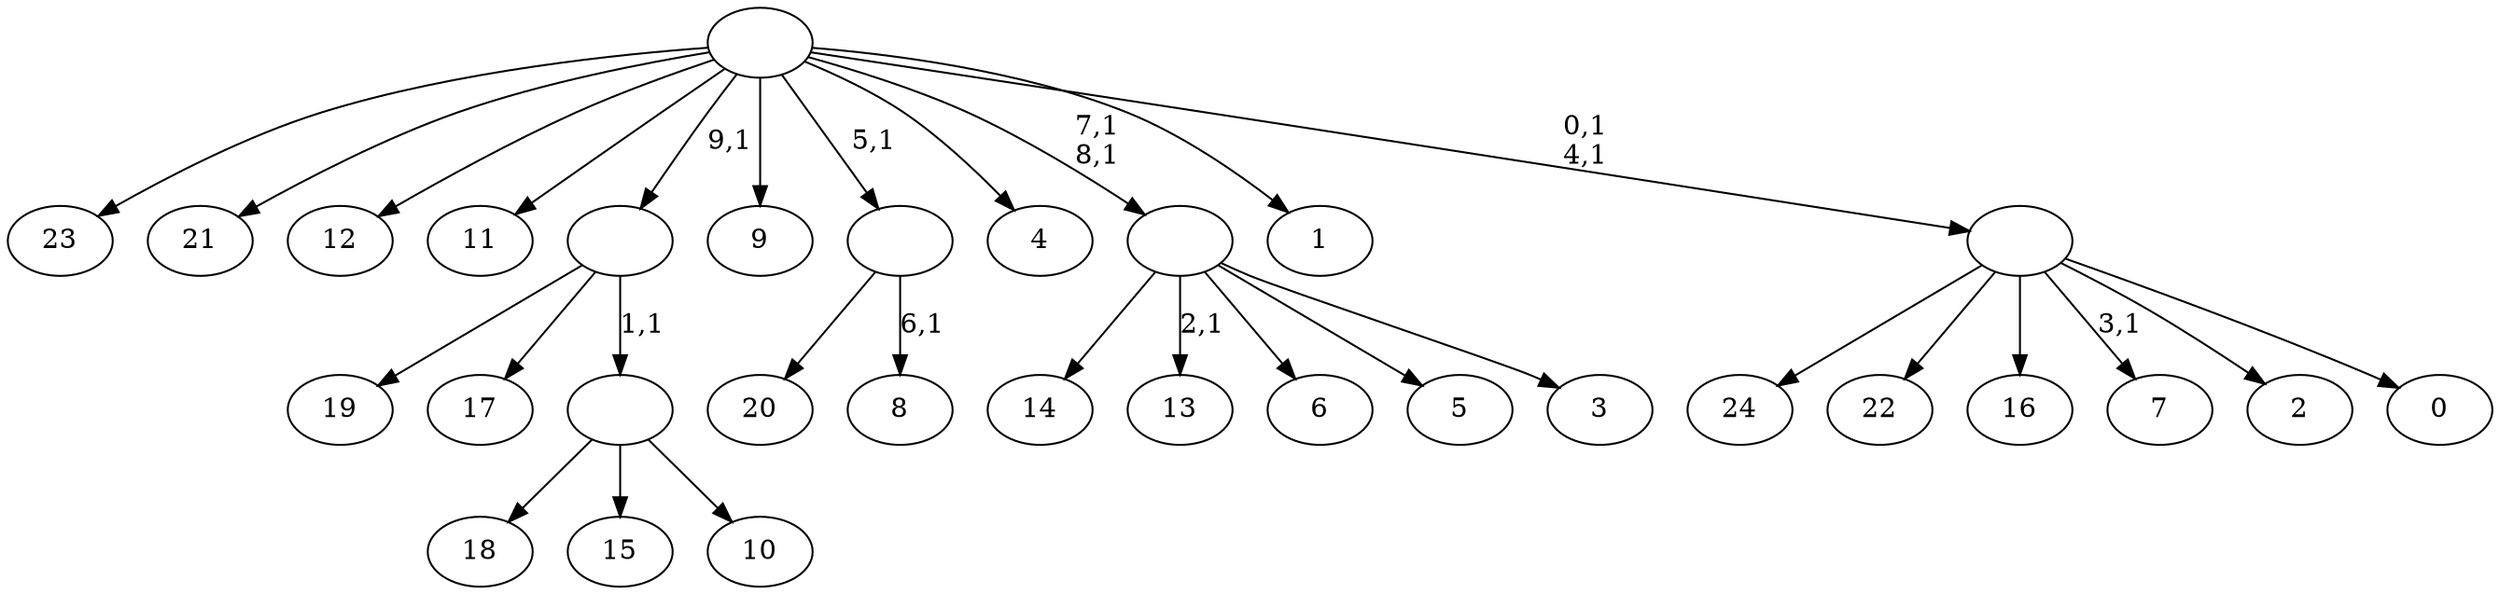 digraph T {
	35 [label="24"]
	34 [label="23"]
	33 [label="22"]
	32 [label="21"]
	31 [label="20"]
	30 [label="19"]
	29 [label="18"]
	28 [label="17"]
	27 [label="16"]
	26 [label="15"]
	25 [label="14"]
	24 [label="13"]
	22 [label="12"]
	21 [label="11"]
	20 [label="10"]
	19 [label=""]
	18 [label=""]
	17 [label="9"]
	16 [label="8"]
	14 [label=""]
	13 [label="7"]
	11 [label="6"]
	10 [label="5"]
	9 [label="4"]
	8 [label="3"]
	7 [label=""]
	5 [label="2"]
	4 [label="1"]
	3 [label="0"]
	2 [label=""]
	0 [label=""]
	19 -> 29 [label=""]
	19 -> 26 [label=""]
	19 -> 20 [label=""]
	18 -> 30 [label=""]
	18 -> 28 [label=""]
	18 -> 19 [label="1,1"]
	14 -> 16 [label="6,1"]
	14 -> 31 [label=""]
	7 -> 24 [label="2,1"]
	7 -> 25 [label=""]
	7 -> 11 [label=""]
	7 -> 10 [label=""]
	7 -> 8 [label=""]
	2 -> 13 [label="3,1"]
	2 -> 35 [label=""]
	2 -> 33 [label=""]
	2 -> 27 [label=""]
	2 -> 5 [label=""]
	2 -> 3 [label=""]
	0 -> 2 [label="0,1\n4,1"]
	0 -> 7 [label="7,1\n8,1"]
	0 -> 34 [label=""]
	0 -> 32 [label=""]
	0 -> 22 [label=""]
	0 -> 21 [label=""]
	0 -> 18 [label="9,1"]
	0 -> 17 [label=""]
	0 -> 14 [label="5,1"]
	0 -> 9 [label=""]
	0 -> 4 [label=""]
}
